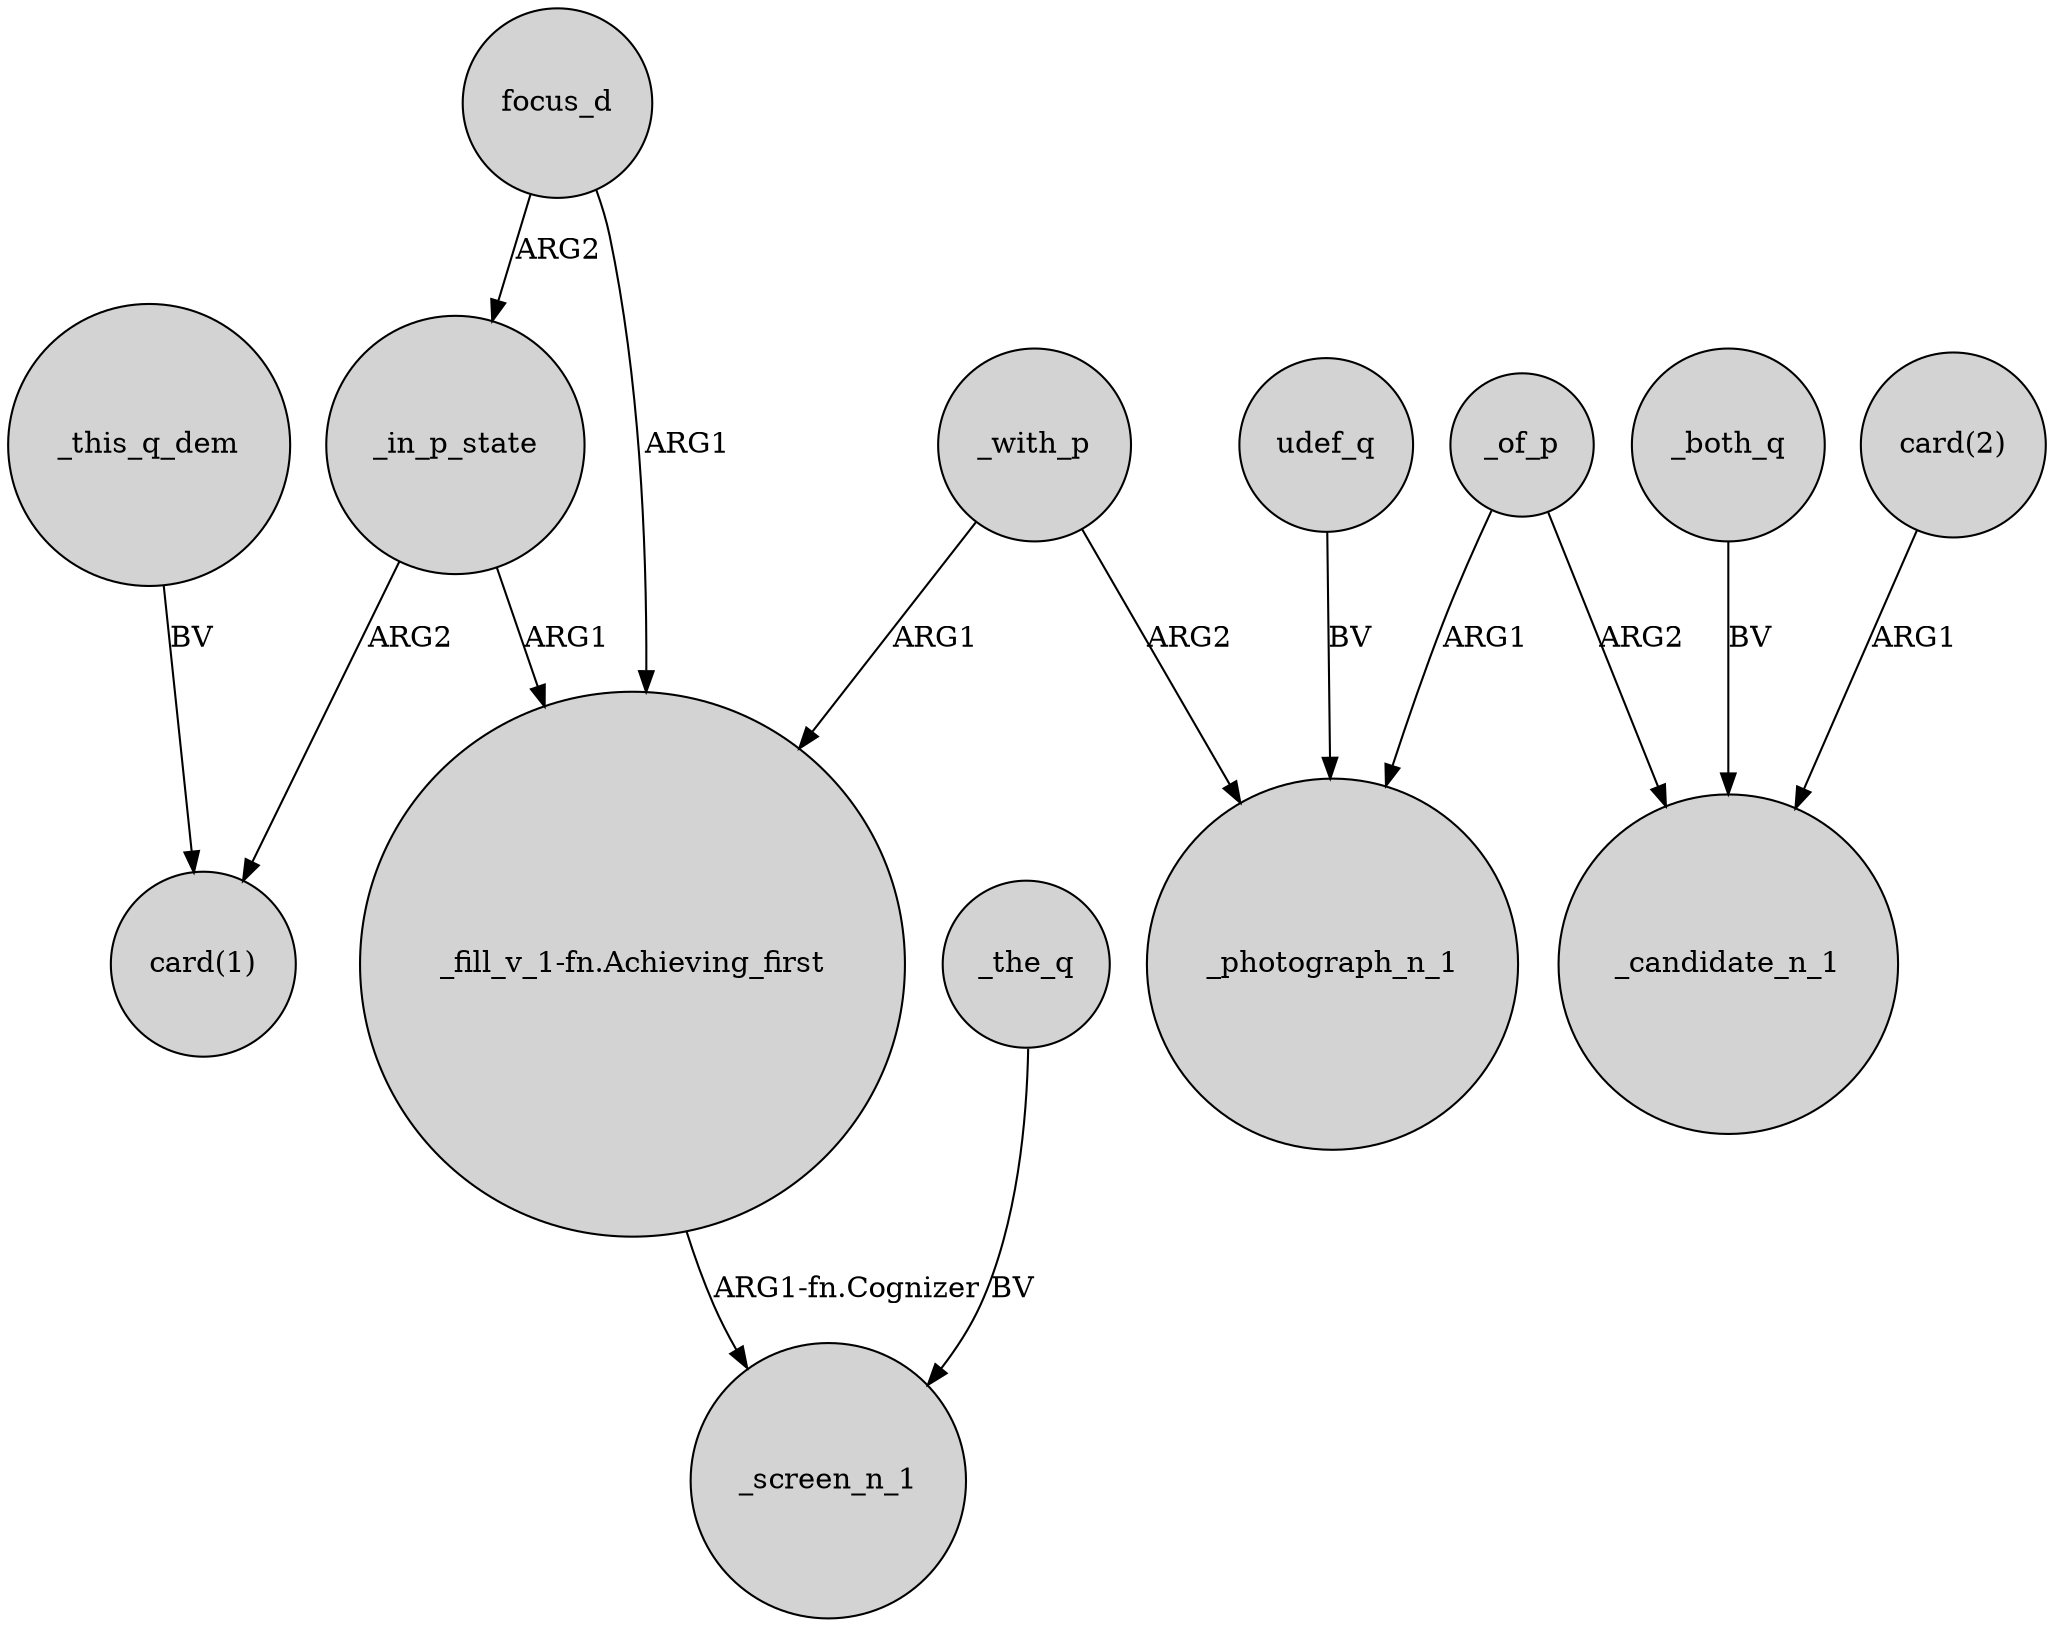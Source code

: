 digraph {
	node [shape=circle style=filled]
	_in_p_state -> "card(1)" [label=ARG2]
	"_fill_v_1-fn.Achieving_first" -> _screen_n_1 [label="ARG1-fn.Cognizer"]
	_this_q_dem -> "card(1)" [label=BV]
	_with_p -> "_fill_v_1-fn.Achieving_first" [label=ARG1]
	udef_q -> _photograph_n_1 [label=BV]
	focus_d -> "_fill_v_1-fn.Achieving_first" [label=ARG1]
	_with_p -> _photograph_n_1 [label=ARG2]
	"card(2)" -> _candidate_n_1 [label=ARG1]
	focus_d -> _in_p_state [label=ARG2]
	_the_q -> _screen_n_1 [label=BV]
	_both_q -> _candidate_n_1 [label=BV]
	_in_p_state -> "_fill_v_1-fn.Achieving_first" [label=ARG1]
	_of_p -> _candidate_n_1 [label=ARG2]
	_of_p -> _photograph_n_1 [label=ARG1]
}

